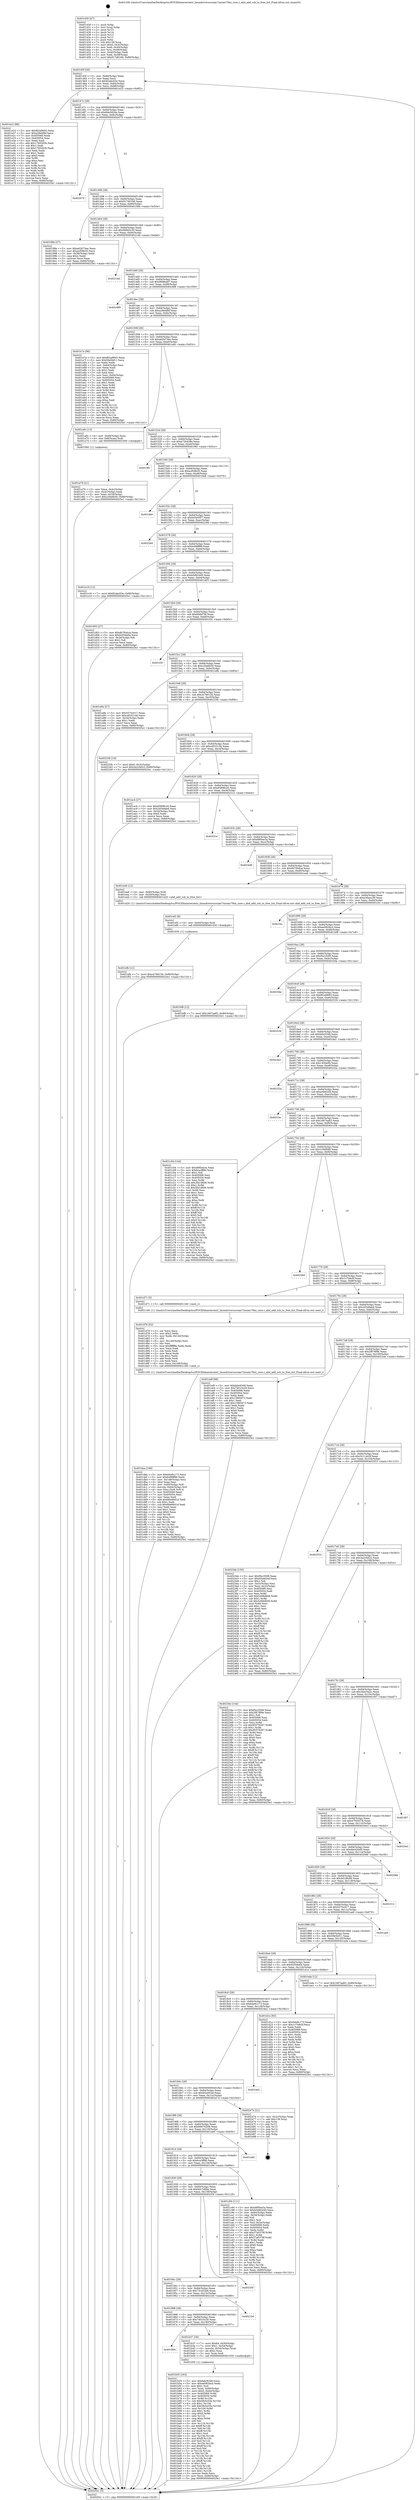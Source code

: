digraph "0x401430" {
  label = "0x401430 (/mnt/c/Users/mathe/Desktop/tcc/POCII/binaries/extr_linuxdriversscsiaic7xxxaic79xx_core.c_ahd_add_scb_to_free_list_Final-ollvm.out::main(0))"
  labelloc = "t"
  node[shape=record]

  Entry [label="",width=0.3,height=0.3,shape=circle,fillcolor=black,style=filled]
  "0x40145f" [label="{
     0x40145f [29]\l
     | [instrs]\l
     &nbsp;&nbsp;0x40145f \<+3\>: mov -0x80(%rbp),%eax\l
     &nbsp;&nbsp;0x401462 \<+2\>: mov %eax,%ecx\l
     &nbsp;&nbsp;0x401464 \<+6\>: sub $0x82abc63e,%ecx\l
     &nbsp;&nbsp;0x40146a \<+6\>: mov %eax,-0x84(%rbp)\l
     &nbsp;&nbsp;0x401470 \<+6\>: mov %ecx,-0x88(%rbp)\l
     &nbsp;&nbsp;0x401476 \<+6\>: je 0000000000401e22 \<main+0x9f2\>\l
  }"]
  "0x401e22" [label="{
     0x401e22 [88]\l
     | [instrs]\l
     &nbsp;&nbsp;0x401e22 \<+5\>: mov $0xf62a9693,%eax\l
     &nbsp;&nbsp;0x401e27 \<+5\>: mov $0xa28d4fbf,%ecx\l
     &nbsp;&nbsp;0x401e2c \<+7\>: mov 0x405068,%edx\l
     &nbsp;&nbsp;0x401e33 \<+7\>: mov 0x405054,%esi\l
     &nbsp;&nbsp;0x401e3a \<+2\>: mov %edx,%edi\l
     &nbsp;&nbsp;0x401e3c \<+6\>: add $0x1760263b,%edi\l
     &nbsp;&nbsp;0x401e42 \<+3\>: sub $0x1,%edi\l
     &nbsp;&nbsp;0x401e45 \<+6\>: sub $0x1760263b,%edi\l
     &nbsp;&nbsp;0x401e4b \<+3\>: imul %edi,%edx\l
     &nbsp;&nbsp;0x401e4e \<+3\>: and $0x1,%edx\l
     &nbsp;&nbsp;0x401e51 \<+3\>: cmp $0x0,%edx\l
     &nbsp;&nbsp;0x401e54 \<+4\>: sete %r8b\l
     &nbsp;&nbsp;0x401e58 \<+3\>: cmp $0xa,%esi\l
     &nbsp;&nbsp;0x401e5b \<+4\>: setl %r9b\l
     &nbsp;&nbsp;0x401e5f \<+3\>: mov %r8b,%r10b\l
     &nbsp;&nbsp;0x401e62 \<+3\>: and %r9b,%r10b\l
     &nbsp;&nbsp;0x401e65 \<+3\>: xor %r9b,%r8b\l
     &nbsp;&nbsp;0x401e68 \<+3\>: or %r8b,%r10b\l
     &nbsp;&nbsp;0x401e6b \<+4\>: test $0x1,%r10b\l
     &nbsp;&nbsp;0x401e6f \<+3\>: cmovne %ecx,%eax\l
     &nbsp;&nbsp;0x401e72 \<+3\>: mov %eax,-0x80(%rbp)\l
     &nbsp;&nbsp;0x401e75 \<+5\>: jmp 00000000004025e1 \<main+0x11b1\>\l
  }"]
  "0x40147c" [label="{
     0x40147c [28]\l
     | [instrs]\l
     &nbsp;&nbsp;0x40147c \<+5\>: jmp 0000000000401481 \<main+0x51\>\l
     &nbsp;&nbsp;0x401481 \<+6\>: mov -0x84(%rbp),%eax\l
     &nbsp;&nbsp;0x401487 \<+5\>: sub $0x84e5824e,%eax\l
     &nbsp;&nbsp;0x40148c \<+6\>: mov %eax,-0x8c(%rbp)\l
     &nbsp;&nbsp;0x401492 \<+6\>: je 0000000000402070 \<main+0xc40\>\l
  }"]
  Exit [label="",width=0.3,height=0.3,shape=circle,fillcolor=black,style=filled,peripheries=2]
  "0x402070" [label="{
     0x402070\l
  }", style=dashed]
  "0x401498" [label="{
     0x401498 [28]\l
     | [instrs]\l
     &nbsp;&nbsp;0x401498 \<+5\>: jmp 000000000040149d \<main+0x6d\>\l
     &nbsp;&nbsp;0x40149d \<+6\>: mov -0x84(%rbp),%eax\l
     &nbsp;&nbsp;0x4014a3 \<+5\>: sub $0x917d0166,%eax\l
     &nbsp;&nbsp;0x4014a8 \<+6\>: mov %eax,-0x90(%rbp)\l
     &nbsp;&nbsp;0x4014ae \<+6\>: je 000000000040198e \<main+0x55e\>\l
  }"]
  "0x401efb" [label="{
     0x401efb [12]\l
     | [instrs]\l
     &nbsp;&nbsp;0x401efb \<+7\>: movl $0xcb76615b,-0x80(%rbp)\l
     &nbsp;&nbsp;0x401f02 \<+5\>: jmp 00000000004025e1 \<main+0x11b1\>\l
  }"]
  "0x40198e" [label="{
     0x40198e [27]\l
     | [instrs]\l
     &nbsp;&nbsp;0x40198e \<+5\>: mov $0xa62b73ee,%eax\l
     &nbsp;&nbsp;0x401993 \<+5\>: mov $0xacf28b20,%ecx\l
     &nbsp;&nbsp;0x401998 \<+3\>: mov -0x38(%rbp),%edx\l
     &nbsp;&nbsp;0x40199b \<+3\>: cmp $0x2,%edx\l
     &nbsp;&nbsp;0x40199e \<+3\>: cmovne %ecx,%eax\l
     &nbsp;&nbsp;0x4019a1 \<+3\>: mov %eax,-0x80(%rbp)\l
     &nbsp;&nbsp;0x4019a4 \<+5\>: jmp 00000000004025e1 \<main+0x11b1\>\l
  }"]
  "0x4014b4" [label="{
     0x4014b4 [28]\l
     | [instrs]\l
     &nbsp;&nbsp;0x4014b4 \<+5\>: jmp 00000000004014b9 \<main+0x89\>\l
     &nbsp;&nbsp;0x4014b9 \<+6\>: mov -0x84(%rbp),%eax\l
     &nbsp;&nbsp;0x4014bf \<+5\>: sub $0x969d3c35,%eax\l
     &nbsp;&nbsp;0x4014c4 \<+6\>: mov %eax,-0x94(%rbp)\l
     &nbsp;&nbsp;0x4014ca \<+6\>: je 00000000004021dd \<main+0xdad\>\l
  }"]
  "0x4025e1" [label="{
     0x4025e1 [5]\l
     | [instrs]\l
     &nbsp;&nbsp;0x4025e1 \<+5\>: jmp 000000000040145f \<main+0x2f\>\l
  }"]
  "0x401430" [label="{
     0x401430 [47]\l
     | [instrs]\l
     &nbsp;&nbsp;0x401430 \<+1\>: push %rbp\l
     &nbsp;&nbsp;0x401431 \<+3\>: mov %rsp,%rbp\l
     &nbsp;&nbsp;0x401434 \<+2\>: push %r15\l
     &nbsp;&nbsp;0x401436 \<+2\>: push %r14\l
     &nbsp;&nbsp;0x401438 \<+2\>: push %r13\l
     &nbsp;&nbsp;0x40143a \<+2\>: push %r12\l
     &nbsp;&nbsp;0x40143c \<+1\>: push %rbx\l
     &nbsp;&nbsp;0x40143d \<+7\>: sub $0x138,%rsp\l
     &nbsp;&nbsp;0x401444 \<+7\>: movl $0x0,-0x3c(%rbp)\l
     &nbsp;&nbsp;0x40144b \<+3\>: mov %edi,-0x40(%rbp)\l
     &nbsp;&nbsp;0x40144e \<+4\>: mov %rsi,-0x48(%rbp)\l
     &nbsp;&nbsp;0x401452 \<+3\>: mov -0x40(%rbp),%edi\l
     &nbsp;&nbsp;0x401455 \<+3\>: mov %edi,-0x38(%rbp)\l
     &nbsp;&nbsp;0x401458 \<+7\>: movl $0x917d0166,-0x80(%rbp)\l
  }"]
  "0x401ef2" [label="{
     0x401ef2 [9]\l
     | [instrs]\l
     &nbsp;&nbsp;0x401ef2 \<+4\>: mov -0x60(%rbp),%rdi\l
     &nbsp;&nbsp;0x401ef6 \<+5\>: call 0000000000401030 \<free@plt\>\l
     | [calls]\l
     &nbsp;&nbsp;0x401030 \{1\} (unknown)\l
  }"]
  "0x4021dd" [label="{
     0x4021dd\l
  }", style=dashed]
  "0x4014d0" [label="{
     0x4014d0 [28]\l
     | [instrs]\l
     &nbsp;&nbsp;0x4014d0 \<+5\>: jmp 00000000004014d5 \<main+0xa5\>\l
     &nbsp;&nbsp;0x4014d5 \<+6\>: mov -0x84(%rbp),%eax\l
     &nbsp;&nbsp;0x4014db \<+5\>: sub $0x989fedd7,%eax\l
     &nbsp;&nbsp;0x4014e0 \<+6\>: mov %eax,-0x98(%rbp)\l
     &nbsp;&nbsp;0x4014e6 \<+6\>: je 0000000000402489 \<main+0x1059\>\l
  }"]
  "0x401daa" [label="{
     0x401daa [108]\l
     | [instrs]\l
     &nbsp;&nbsp;0x401daa \<+5\>: mov $0x64e9c173,%ecx\l
     &nbsp;&nbsp;0x401daf \<+5\>: mov $0xb498ff96,%edx\l
     &nbsp;&nbsp;0x401db4 \<+6\>: mov -0x148(%rbp),%esi\l
     &nbsp;&nbsp;0x401dba \<+3\>: imul %eax,%esi\l
     &nbsp;&nbsp;0x401dbd \<+4\>: mov -0x60(%rbp),%r8\l
     &nbsp;&nbsp;0x401dc1 \<+4\>: movslq -0x64(%rbp),%r9\l
     &nbsp;&nbsp;0x401dc5 \<+4\>: mov %esi,(%r8,%r9,4)\l
     &nbsp;&nbsp;0x401dc9 \<+7\>: mov 0x405068,%eax\l
     &nbsp;&nbsp;0x401dd0 \<+7\>: mov 0x405054,%esi\l
     &nbsp;&nbsp;0x401dd7 \<+2\>: mov %eax,%edi\l
     &nbsp;&nbsp;0x401dd9 \<+6\>: add $0x66e66d1d,%edi\l
     &nbsp;&nbsp;0x401ddf \<+3\>: sub $0x1,%edi\l
     &nbsp;&nbsp;0x401de2 \<+6\>: sub $0x66e66d1d,%edi\l
     &nbsp;&nbsp;0x401de8 \<+3\>: imul %edi,%eax\l
     &nbsp;&nbsp;0x401deb \<+3\>: and $0x1,%eax\l
     &nbsp;&nbsp;0x401dee \<+3\>: cmp $0x0,%eax\l
     &nbsp;&nbsp;0x401df1 \<+4\>: sete %r10b\l
     &nbsp;&nbsp;0x401df5 \<+3\>: cmp $0xa,%esi\l
     &nbsp;&nbsp;0x401df8 \<+4\>: setl %r11b\l
     &nbsp;&nbsp;0x401dfc \<+3\>: mov %r10b,%bl\l
     &nbsp;&nbsp;0x401dff \<+3\>: and %r11b,%bl\l
     &nbsp;&nbsp;0x401e02 \<+3\>: xor %r11b,%r10b\l
     &nbsp;&nbsp;0x401e05 \<+3\>: or %r10b,%bl\l
     &nbsp;&nbsp;0x401e08 \<+3\>: test $0x1,%bl\l
     &nbsp;&nbsp;0x401e0b \<+3\>: cmovne %edx,%ecx\l
     &nbsp;&nbsp;0x401e0e \<+3\>: mov %ecx,-0x80(%rbp)\l
     &nbsp;&nbsp;0x401e11 \<+5\>: jmp 00000000004025e1 \<main+0x11b1\>\l
  }"]
  "0x402489" [label="{
     0x402489\l
  }", style=dashed]
  "0x4014ec" [label="{
     0x4014ec [28]\l
     | [instrs]\l
     &nbsp;&nbsp;0x4014ec \<+5\>: jmp 00000000004014f1 \<main+0xc1\>\l
     &nbsp;&nbsp;0x4014f1 \<+6\>: mov -0x84(%rbp),%eax\l
     &nbsp;&nbsp;0x4014f7 \<+5\>: sub $0xa28d4fbf,%eax\l
     &nbsp;&nbsp;0x4014fc \<+6\>: mov %eax,-0x9c(%rbp)\l
     &nbsp;&nbsp;0x401502 \<+6\>: je 0000000000401e7a \<main+0xa4a\>\l
  }"]
  "0x401d76" [label="{
     0x401d76 [52]\l
     | [instrs]\l
     &nbsp;&nbsp;0x401d76 \<+2\>: xor %ecx,%ecx\l
     &nbsp;&nbsp;0x401d78 \<+5\>: mov $0x2,%edx\l
     &nbsp;&nbsp;0x401d7d \<+6\>: mov %edx,-0x144(%rbp)\l
     &nbsp;&nbsp;0x401d83 \<+1\>: cltd\l
     &nbsp;&nbsp;0x401d84 \<+6\>: mov -0x144(%rbp),%esi\l
     &nbsp;&nbsp;0x401d8a \<+2\>: idiv %esi\l
     &nbsp;&nbsp;0x401d8c \<+6\>: imul $0xfffffffe,%edx,%edx\l
     &nbsp;&nbsp;0x401d92 \<+2\>: mov %ecx,%edi\l
     &nbsp;&nbsp;0x401d94 \<+2\>: sub %edx,%edi\l
     &nbsp;&nbsp;0x401d96 \<+2\>: mov %ecx,%edx\l
     &nbsp;&nbsp;0x401d98 \<+3\>: sub $0x1,%edx\l
     &nbsp;&nbsp;0x401d9b \<+2\>: add %edx,%edi\l
     &nbsp;&nbsp;0x401d9d \<+2\>: sub %edi,%ecx\l
     &nbsp;&nbsp;0x401d9f \<+6\>: mov %ecx,-0x148(%rbp)\l
     &nbsp;&nbsp;0x401da5 \<+5\>: call 0000000000401160 \<next_i\>\l
     | [calls]\l
     &nbsp;&nbsp;0x401160 \{1\} (/mnt/c/Users/mathe/Desktop/tcc/POCII/binaries/extr_linuxdriversscsiaic7xxxaic79xx_core.c_ahd_add_scb_to_free_list_Final-ollvm.out::next_i)\l
  }"]
  "0x401e7a" [label="{
     0x401e7a [96]\l
     | [instrs]\l
     &nbsp;&nbsp;0x401e7a \<+5\>: mov $0xf62a9693,%eax\l
     &nbsp;&nbsp;0x401e7f \<+5\>: mov $0x59e5bf11,%ecx\l
     &nbsp;&nbsp;0x401e84 \<+2\>: xor %edx,%edx\l
     &nbsp;&nbsp;0x401e86 \<+3\>: mov -0x64(%rbp),%esi\l
     &nbsp;&nbsp;0x401e89 \<+2\>: mov %edx,%edi\l
     &nbsp;&nbsp;0x401e8b \<+3\>: sub $0x1,%edi\l
     &nbsp;&nbsp;0x401e8e \<+2\>: sub %edi,%esi\l
     &nbsp;&nbsp;0x401e90 \<+3\>: mov %esi,-0x64(%rbp)\l
     &nbsp;&nbsp;0x401e93 \<+7\>: mov 0x405068,%esi\l
     &nbsp;&nbsp;0x401e9a \<+7\>: mov 0x405054,%edi\l
     &nbsp;&nbsp;0x401ea1 \<+3\>: sub $0x1,%edx\l
     &nbsp;&nbsp;0x401ea4 \<+3\>: mov %esi,%r8d\l
     &nbsp;&nbsp;0x401ea7 \<+3\>: add %edx,%r8d\l
     &nbsp;&nbsp;0x401eaa \<+4\>: imul %r8d,%esi\l
     &nbsp;&nbsp;0x401eae \<+3\>: and $0x1,%esi\l
     &nbsp;&nbsp;0x401eb1 \<+3\>: cmp $0x0,%esi\l
     &nbsp;&nbsp;0x401eb4 \<+4\>: sete %r9b\l
     &nbsp;&nbsp;0x401eb8 \<+3\>: cmp $0xa,%edi\l
     &nbsp;&nbsp;0x401ebb \<+4\>: setl %r10b\l
     &nbsp;&nbsp;0x401ebf \<+3\>: mov %r9b,%r11b\l
     &nbsp;&nbsp;0x401ec2 \<+3\>: and %r10b,%r11b\l
     &nbsp;&nbsp;0x401ec5 \<+3\>: xor %r10b,%r9b\l
     &nbsp;&nbsp;0x401ec8 \<+3\>: or %r9b,%r11b\l
     &nbsp;&nbsp;0x401ecb \<+4\>: test $0x1,%r11b\l
     &nbsp;&nbsp;0x401ecf \<+3\>: cmovne %ecx,%eax\l
     &nbsp;&nbsp;0x401ed2 \<+3\>: mov %eax,-0x80(%rbp)\l
     &nbsp;&nbsp;0x401ed5 \<+5\>: jmp 00000000004025e1 \<main+0x11b1\>\l
  }"]
  "0x401508" [label="{
     0x401508 [28]\l
     | [instrs]\l
     &nbsp;&nbsp;0x401508 \<+5\>: jmp 000000000040150d \<main+0xdd\>\l
     &nbsp;&nbsp;0x40150d \<+6\>: mov -0x84(%rbp),%eax\l
     &nbsp;&nbsp;0x401513 \<+5\>: sub $0xa62b73ee,%eax\l
     &nbsp;&nbsp;0x401518 \<+6\>: mov %eax,-0xa0(%rbp)\l
     &nbsp;&nbsp;0x40151e \<+6\>: je 0000000000401a6c \<main+0x63c\>\l
  }"]
  "0x401b55" [label="{
     0x401b55 [163]\l
     | [instrs]\l
     &nbsp;&nbsp;0x401b55 \<+5\>: mov $0xfabc6348,%ecx\l
     &nbsp;&nbsp;0x401b5a \<+5\>: mov $0xee082bc4,%edx\l
     &nbsp;&nbsp;0x401b5f \<+3\>: mov $0x1,%sil\l
     &nbsp;&nbsp;0x401b62 \<+4\>: mov %rax,-0x60(%rbp)\l
     &nbsp;&nbsp;0x401b66 \<+7\>: movl $0x0,-0x64(%rbp)\l
     &nbsp;&nbsp;0x401b6d \<+8\>: mov 0x405068,%r8d\l
     &nbsp;&nbsp;0x401b75 \<+8\>: mov 0x405054,%r9d\l
     &nbsp;&nbsp;0x401b7d \<+3\>: mov %r8d,%r10d\l
     &nbsp;&nbsp;0x401b80 \<+7\>: sub $0x5fe5e33e,%r10d\l
     &nbsp;&nbsp;0x401b87 \<+4\>: sub $0x1,%r10d\l
     &nbsp;&nbsp;0x401b8b \<+7\>: add $0x5fe5e33e,%r10d\l
     &nbsp;&nbsp;0x401b92 \<+4\>: imul %r10d,%r8d\l
     &nbsp;&nbsp;0x401b96 \<+4\>: and $0x1,%r8d\l
     &nbsp;&nbsp;0x401b9a \<+4\>: cmp $0x0,%r8d\l
     &nbsp;&nbsp;0x401b9e \<+4\>: sete %r11b\l
     &nbsp;&nbsp;0x401ba2 \<+4\>: cmp $0xa,%r9d\l
     &nbsp;&nbsp;0x401ba6 \<+3\>: setl %bl\l
     &nbsp;&nbsp;0x401ba9 \<+3\>: mov %r11b,%r14b\l
     &nbsp;&nbsp;0x401bac \<+4\>: xor $0xff,%r14b\l
     &nbsp;&nbsp;0x401bb0 \<+3\>: mov %bl,%r15b\l
     &nbsp;&nbsp;0x401bb3 \<+4\>: xor $0xff,%r15b\l
     &nbsp;&nbsp;0x401bb7 \<+4\>: xor $0x1,%sil\l
     &nbsp;&nbsp;0x401bbb \<+3\>: mov %r14b,%r12b\l
     &nbsp;&nbsp;0x401bbe \<+4\>: and $0xff,%r12b\l
     &nbsp;&nbsp;0x401bc2 \<+3\>: and %sil,%r11b\l
     &nbsp;&nbsp;0x401bc5 \<+3\>: mov %r15b,%r13b\l
     &nbsp;&nbsp;0x401bc8 \<+4\>: and $0xff,%r13b\l
     &nbsp;&nbsp;0x401bcc \<+3\>: and %sil,%bl\l
     &nbsp;&nbsp;0x401bcf \<+3\>: or %r11b,%r12b\l
     &nbsp;&nbsp;0x401bd2 \<+3\>: or %bl,%r13b\l
     &nbsp;&nbsp;0x401bd5 \<+3\>: xor %r13b,%r12b\l
     &nbsp;&nbsp;0x401bd8 \<+3\>: or %r15b,%r14b\l
     &nbsp;&nbsp;0x401bdb \<+4\>: xor $0xff,%r14b\l
     &nbsp;&nbsp;0x401bdf \<+4\>: or $0x1,%sil\l
     &nbsp;&nbsp;0x401be3 \<+3\>: and %sil,%r14b\l
     &nbsp;&nbsp;0x401be6 \<+3\>: or %r14b,%r12b\l
     &nbsp;&nbsp;0x401be9 \<+4\>: test $0x1,%r12b\l
     &nbsp;&nbsp;0x401bed \<+3\>: cmovne %edx,%ecx\l
     &nbsp;&nbsp;0x401bf0 \<+3\>: mov %ecx,-0x80(%rbp)\l
     &nbsp;&nbsp;0x401bf3 \<+5\>: jmp 00000000004025e1 \<main+0x11b1\>\l
  }"]
  "0x401a6c" [label="{
     0x401a6c [13]\l
     | [instrs]\l
     &nbsp;&nbsp;0x401a6c \<+4\>: mov -0x48(%rbp),%rax\l
     &nbsp;&nbsp;0x401a70 \<+4\>: mov 0x8(%rax),%rdi\l
     &nbsp;&nbsp;0x401a74 \<+5\>: call 0000000000401060 \<atoi@plt\>\l
     | [calls]\l
     &nbsp;&nbsp;0x401060 \{1\} (unknown)\l
  }"]
  "0x401524" [label="{
     0x401524 [28]\l
     | [instrs]\l
     &nbsp;&nbsp;0x401524 \<+5\>: jmp 0000000000401529 \<main+0xf9\>\l
     &nbsp;&nbsp;0x401529 \<+6\>: mov -0x84(%rbp),%eax\l
     &nbsp;&nbsp;0x40152f \<+5\>: sub $0xa726428e,%eax\l
     &nbsp;&nbsp;0x401534 \<+6\>: mov %eax,-0xa4(%rbp)\l
     &nbsp;&nbsp;0x40153a \<+6\>: je 00000000004019fc \<main+0x5cc\>\l
  }"]
  "0x401a79" [label="{
     0x401a79 [21]\l
     | [instrs]\l
     &nbsp;&nbsp;0x401a79 \<+3\>: mov %eax,-0x4c(%rbp)\l
     &nbsp;&nbsp;0x401a7c \<+3\>: mov -0x4c(%rbp),%eax\l
     &nbsp;&nbsp;0x401a7f \<+3\>: mov %eax,-0x34(%rbp)\l
     &nbsp;&nbsp;0x401a82 \<+7\>: movl $0xc20a6b30,-0x80(%rbp)\l
     &nbsp;&nbsp;0x401a89 \<+5\>: jmp 00000000004025e1 \<main+0x11b1\>\l
  }"]
  "0x401984" [label="{
     0x401984\l
  }", style=dashed]
  "0x4019fc" [label="{
     0x4019fc\l
  }", style=dashed]
  "0x401540" [label="{
     0x401540 [28]\l
     | [instrs]\l
     &nbsp;&nbsp;0x401540 \<+5\>: jmp 0000000000401545 \<main+0x115\>\l
     &nbsp;&nbsp;0x401545 \<+6\>: mov -0x84(%rbp),%eax\l
     &nbsp;&nbsp;0x40154b \<+5\>: sub $0xacf28b20,%eax\l
     &nbsp;&nbsp;0x401550 \<+6\>: mov %eax,-0xa8(%rbp)\l
     &nbsp;&nbsp;0x401556 \<+6\>: je 00000000004019a9 \<main+0x579\>\l
  }"]
  "0x401b37" [label="{
     0x401b37 [30]\l
     | [instrs]\l
     &nbsp;&nbsp;0x401b37 \<+7\>: movl $0x64,-0x50(%rbp)\l
     &nbsp;&nbsp;0x401b3e \<+7\>: movl $0x1,-0x54(%rbp)\l
     &nbsp;&nbsp;0x401b45 \<+4\>: movslq -0x54(%rbp),%rax\l
     &nbsp;&nbsp;0x401b49 \<+4\>: shl $0x2,%rax\l
     &nbsp;&nbsp;0x401b4d \<+3\>: mov %rax,%rdi\l
     &nbsp;&nbsp;0x401b50 \<+5\>: call 0000000000401050 \<malloc@plt\>\l
     | [calls]\l
     &nbsp;&nbsp;0x401050 \{1\} (unknown)\l
  }"]
  "0x4019a9" [label="{
     0x4019a9\l
  }", style=dashed]
  "0x40155c" [label="{
     0x40155c [28]\l
     | [instrs]\l
     &nbsp;&nbsp;0x40155c \<+5\>: jmp 0000000000401561 \<main+0x131\>\l
     &nbsp;&nbsp;0x401561 \<+6\>: mov -0x84(%rbp),%eax\l
     &nbsp;&nbsp;0x401567 \<+5\>: sub $0xb03e5f57,%eax\l
     &nbsp;&nbsp;0x40156c \<+6\>: mov %eax,-0xac(%rbp)\l
     &nbsp;&nbsp;0x401572 \<+6\>: je 000000000040226d \<main+0xe3d\>\l
  }"]
  "0x401968" [label="{
     0x401968 [28]\l
     | [instrs]\l
     &nbsp;&nbsp;0x401968 \<+5\>: jmp 000000000040196d \<main+0x53d\>\l
     &nbsp;&nbsp;0x40196d \<+6\>: mov -0x84(%rbp),%eax\l
     &nbsp;&nbsp;0x401973 \<+5\>: sub $0x74010c29,%eax\l
     &nbsp;&nbsp;0x401978 \<+6\>: mov %eax,-0x140(%rbp)\l
     &nbsp;&nbsp;0x40197e \<+6\>: je 0000000000401b37 \<main+0x707\>\l
  }"]
  "0x40226d" [label="{
     0x40226d\l
  }", style=dashed]
  "0x401578" [label="{
     0x401578 [28]\l
     | [instrs]\l
     &nbsp;&nbsp;0x401578 \<+5\>: jmp 000000000040157d \<main+0x14d\>\l
     &nbsp;&nbsp;0x40157d \<+6\>: mov -0x84(%rbp),%eax\l
     &nbsp;&nbsp;0x401583 \<+5\>: sub $0xb498ff96,%eax\l
     &nbsp;&nbsp;0x401588 \<+6\>: mov %eax,-0xb0(%rbp)\l
     &nbsp;&nbsp;0x40158e \<+6\>: je 0000000000401e16 \<main+0x9e6\>\l
  }"]
  "0x4021b0" [label="{
     0x4021b0\l
  }", style=dashed]
  "0x401e16" [label="{
     0x401e16 [12]\l
     | [instrs]\l
     &nbsp;&nbsp;0x401e16 \<+7\>: movl $0x82abc63e,-0x80(%rbp)\l
     &nbsp;&nbsp;0x401e1d \<+5\>: jmp 00000000004025e1 \<main+0x11b1\>\l
  }"]
  "0x401594" [label="{
     0x401594 [28]\l
     | [instrs]\l
     &nbsp;&nbsp;0x401594 \<+5\>: jmp 0000000000401599 \<main+0x169\>\l
     &nbsp;&nbsp;0x401599 \<+6\>: mov -0x84(%rbp),%eax\l
     &nbsp;&nbsp;0x40159f \<+5\>: sub $0xb5d82449,%eax\l
     &nbsp;&nbsp;0x4015a4 \<+6\>: mov %eax,-0xb4(%rbp)\l
     &nbsp;&nbsp;0x4015aa \<+6\>: je 0000000000401d03 \<main+0x8d3\>\l
  }"]
  "0x40194c" [label="{
     0x40194c [28]\l
     | [instrs]\l
     &nbsp;&nbsp;0x40194c \<+5\>: jmp 0000000000401951 \<main+0x521\>\l
     &nbsp;&nbsp;0x401951 \<+6\>: mov -0x84(%rbp),%eax\l
     &nbsp;&nbsp;0x401957 \<+5\>: sub $0x73c352e8,%eax\l
     &nbsp;&nbsp;0x40195c \<+6\>: mov %eax,-0x13c(%rbp)\l
     &nbsp;&nbsp;0x401962 \<+6\>: je 00000000004021b0 \<main+0xd80\>\l
  }"]
  "0x401d03" [label="{
     0x401d03 [27]\l
     | [instrs]\l
     &nbsp;&nbsp;0x401d03 \<+5\>: mov $0xdb7844ca,%eax\l
     &nbsp;&nbsp;0x401d08 \<+5\>: mov $0x62f34b64,%ecx\l
     &nbsp;&nbsp;0x401d0d \<+3\>: mov -0x2e(%rbp),%dl\l
     &nbsp;&nbsp;0x401d10 \<+3\>: test $0x1,%dl\l
     &nbsp;&nbsp;0x401d13 \<+3\>: cmovne %ecx,%eax\l
     &nbsp;&nbsp;0x401d16 \<+3\>: mov %eax,-0x80(%rbp)\l
     &nbsp;&nbsp;0x401d19 \<+5\>: jmp 00000000004025e1 \<main+0x11b1\>\l
  }"]
  "0x4015b0" [label="{
     0x4015b0 [28]\l
     | [instrs]\l
     &nbsp;&nbsp;0x4015b0 \<+5\>: jmp 00000000004015b5 \<main+0x185\>\l
     &nbsp;&nbsp;0x4015b5 \<+6\>: mov -0x84(%rbp),%eax\l
     &nbsp;&nbsp;0x4015bb \<+5\>: sub $0xbfebf7fd,%eax\l
     &nbsp;&nbsp;0x4015c0 \<+6\>: mov %eax,-0xb8(%rbp)\l
     &nbsp;&nbsp;0x4015c6 \<+6\>: je 0000000000401f3c \<main+0xb0c\>\l
  }"]
  "0x40255f" [label="{
     0x40255f\l
  }", style=dashed]
  "0x401f3c" [label="{
     0x401f3c\l
  }", style=dashed]
  "0x4015cc" [label="{
     0x4015cc [28]\l
     | [instrs]\l
     &nbsp;&nbsp;0x4015cc \<+5\>: jmp 00000000004015d1 \<main+0x1a1\>\l
     &nbsp;&nbsp;0x4015d1 \<+6\>: mov -0x84(%rbp),%eax\l
     &nbsp;&nbsp;0x4015d7 \<+5\>: sub $0xc20a6b30,%eax\l
     &nbsp;&nbsp;0x4015dc \<+6\>: mov %eax,-0xbc(%rbp)\l
     &nbsp;&nbsp;0x4015e2 \<+6\>: je 0000000000401a8e \<main+0x65e\>\l
  }"]
  "0x401930" [label="{
     0x401930 [28]\l
     | [instrs]\l
     &nbsp;&nbsp;0x401930 \<+5\>: jmp 0000000000401935 \<main+0x505\>\l
     &nbsp;&nbsp;0x401935 \<+6\>: mov -0x84(%rbp),%eax\l
     &nbsp;&nbsp;0x40193b \<+5\>: sub $0x6dc7d8de,%eax\l
     &nbsp;&nbsp;0x401940 \<+6\>: mov %eax,-0x138(%rbp)\l
     &nbsp;&nbsp;0x401946 \<+6\>: je 000000000040255f \<main+0x112f\>\l
  }"]
  "0x401a8e" [label="{
     0x401a8e [27]\l
     | [instrs]\l
     &nbsp;&nbsp;0x401a8e \<+5\>: mov $0x5570c017,%eax\l
     &nbsp;&nbsp;0x401a93 \<+5\>: mov $0xcd53214b,%ecx\l
     &nbsp;&nbsp;0x401a98 \<+3\>: mov -0x34(%rbp),%edx\l
     &nbsp;&nbsp;0x401a9b \<+3\>: cmp $0x1,%edx\l
     &nbsp;&nbsp;0x401a9e \<+3\>: cmovl %ecx,%eax\l
     &nbsp;&nbsp;0x401aa1 \<+3\>: mov %eax,-0x80(%rbp)\l
     &nbsp;&nbsp;0x401aa4 \<+5\>: jmp 00000000004025e1 \<main+0x11b1\>\l
  }"]
  "0x4015e8" [label="{
     0x4015e8 [28]\l
     | [instrs]\l
     &nbsp;&nbsp;0x4015e8 \<+5\>: jmp 00000000004015ed \<main+0x1bd\>\l
     &nbsp;&nbsp;0x4015ed \<+6\>: mov -0x84(%rbp),%eax\l
     &nbsp;&nbsp;0x4015f3 \<+5\>: sub $0xcb76615b,%eax\l
     &nbsp;&nbsp;0x4015f8 \<+6\>: mov %eax,-0xc0(%rbp)\l
     &nbsp;&nbsp;0x4015fe \<+6\>: je 000000000040233b \<main+0xf0b\>\l
  }"]
  "0x401c94" [label="{
     0x401c94 [111]\l
     | [instrs]\l
     &nbsp;&nbsp;0x401c94 \<+5\>: mov $0xd9f5ee3a,%eax\l
     &nbsp;&nbsp;0x401c99 \<+5\>: mov $0xb5d82449,%ecx\l
     &nbsp;&nbsp;0x401c9e \<+3\>: mov -0x64(%rbp),%edx\l
     &nbsp;&nbsp;0x401ca1 \<+3\>: cmp -0x54(%rbp),%edx\l
     &nbsp;&nbsp;0x401ca4 \<+4\>: setl %sil\l
     &nbsp;&nbsp;0x401ca8 \<+4\>: and $0x1,%sil\l
     &nbsp;&nbsp;0x401cac \<+4\>: mov %sil,-0x2e(%rbp)\l
     &nbsp;&nbsp;0x401cb0 \<+7\>: mov 0x405068,%edx\l
     &nbsp;&nbsp;0x401cb7 \<+7\>: mov 0x405054,%edi\l
     &nbsp;&nbsp;0x401cbe \<+3\>: mov %edx,%r8d\l
     &nbsp;&nbsp;0x401cc1 \<+7\>: add $0x37a0378f,%r8d\l
     &nbsp;&nbsp;0x401cc8 \<+4\>: sub $0x1,%r8d\l
     &nbsp;&nbsp;0x401ccc \<+7\>: sub $0x37a0378f,%r8d\l
     &nbsp;&nbsp;0x401cd3 \<+4\>: imul %r8d,%edx\l
     &nbsp;&nbsp;0x401cd7 \<+3\>: and $0x1,%edx\l
     &nbsp;&nbsp;0x401cda \<+3\>: cmp $0x0,%edx\l
     &nbsp;&nbsp;0x401cdd \<+4\>: sete %sil\l
     &nbsp;&nbsp;0x401ce1 \<+3\>: cmp $0xa,%edi\l
     &nbsp;&nbsp;0x401ce4 \<+4\>: setl %r9b\l
     &nbsp;&nbsp;0x401ce8 \<+3\>: mov %sil,%r10b\l
     &nbsp;&nbsp;0x401ceb \<+3\>: and %r9b,%r10b\l
     &nbsp;&nbsp;0x401cee \<+3\>: xor %r9b,%sil\l
     &nbsp;&nbsp;0x401cf1 \<+3\>: or %sil,%r10b\l
     &nbsp;&nbsp;0x401cf4 \<+4\>: test $0x1,%r10b\l
     &nbsp;&nbsp;0x401cf8 \<+3\>: cmovne %ecx,%eax\l
     &nbsp;&nbsp;0x401cfb \<+3\>: mov %eax,-0x80(%rbp)\l
     &nbsp;&nbsp;0x401cfe \<+5\>: jmp 00000000004025e1 \<main+0x11b1\>\l
  }"]
  "0x40233b" [label="{
     0x40233b [19]\l
     | [instrs]\l
     &nbsp;&nbsp;0x40233b \<+7\>: movl $0x0,-0x3c(%rbp)\l
     &nbsp;&nbsp;0x402342 \<+7\>: movl $0x3a2c0d23,-0x80(%rbp)\l
     &nbsp;&nbsp;0x402349 \<+5\>: jmp 00000000004025e1 \<main+0x11b1\>\l
  }"]
  "0x401604" [label="{
     0x401604 [28]\l
     | [instrs]\l
     &nbsp;&nbsp;0x401604 \<+5\>: jmp 0000000000401609 \<main+0x1d9\>\l
     &nbsp;&nbsp;0x401609 \<+6\>: mov -0x84(%rbp),%eax\l
     &nbsp;&nbsp;0x40160f \<+5\>: sub $0xcd53214b,%eax\l
     &nbsp;&nbsp;0x401614 \<+6\>: mov %eax,-0xc4(%rbp)\l
     &nbsp;&nbsp;0x40161a \<+6\>: je 0000000000401ac4 \<main+0x694\>\l
  }"]
  "0x401914" [label="{
     0x401914 [28]\l
     | [instrs]\l
     &nbsp;&nbsp;0x401914 \<+5\>: jmp 0000000000401919 \<main+0x4e9\>\l
     &nbsp;&nbsp;0x401919 \<+6\>: mov -0x84(%rbp),%eax\l
     &nbsp;&nbsp;0x40191f \<+5\>: sub $0x6ca3ff9b,%eax\l
     &nbsp;&nbsp;0x401924 \<+6\>: mov %eax,-0x134(%rbp)\l
     &nbsp;&nbsp;0x40192a \<+6\>: je 0000000000401c94 \<main+0x864\>\l
  }"]
  "0x401ac4" [label="{
     0x401ac4 [27]\l
     | [instrs]\l
     &nbsp;&nbsp;0x401ac4 \<+5\>: mov $0xd5898cc6,%eax\l
     &nbsp;&nbsp;0x401ac9 \<+5\>: mov $0x24549abd,%ecx\l
     &nbsp;&nbsp;0x401ace \<+3\>: mov -0x34(%rbp),%edx\l
     &nbsp;&nbsp;0x401ad1 \<+3\>: cmp $0x0,%edx\l
     &nbsp;&nbsp;0x401ad4 \<+3\>: cmove %ecx,%eax\l
     &nbsp;&nbsp;0x401ad7 \<+3\>: mov %eax,-0x80(%rbp)\l
     &nbsp;&nbsp;0x401ada \<+5\>: jmp 00000000004025e1 \<main+0x11b1\>\l
  }"]
  "0x401620" [label="{
     0x401620 [28]\l
     | [instrs]\l
     &nbsp;&nbsp;0x401620 \<+5\>: jmp 0000000000401625 \<main+0x1f5\>\l
     &nbsp;&nbsp;0x401625 \<+6\>: mov -0x84(%rbp),%eax\l
     &nbsp;&nbsp;0x40162b \<+5\>: sub $0xd5898cc6,%eax\l
     &nbsp;&nbsp;0x401630 \<+6\>: mov %eax,-0xc8(%rbp)\l
     &nbsp;&nbsp;0x401636 \<+6\>: je 000000000040231e \<main+0xeee\>\l
  }"]
  "0x401a60" [label="{
     0x401a60\l
  }", style=dashed]
  "0x40231e" [label="{
     0x40231e\l
  }", style=dashed]
  "0x40163c" [label="{
     0x40163c [28]\l
     | [instrs]\l
     &nbsp;&nbsp;0x40163c \<+5\>: jmp 0000000000401641 \<main+0x211\>\l
     &nbsp;&nbsp;0x401641 \<+6\>: mov -0x84(%rbp),%eax\l
     &nbsp;&nbsp;0x401647 \<+5\>: sub $0xd9f5ee3a,%eax\l
     &nbsp;&nbsp;0x40164c \<+6\>: mov %eax,-0xcc(%rbp)\l
     &nbsp;&nbsp;0x401652 \<+6\>: je 00000000004024d6 \<main+0x10a6\>\l
  }"]
  "0x4018f8" [label="{
     0x4018f8 [28]\l
     | [instrs]\l
     &nbsp;&nbsp;0x4018f8 \<+5\>: jmp 00000000004018fd \<main+0x4cd\>\l
     &nbsp;&nbsp;0x4018fd \<+6\>: mov -0x84(%rbp),%eax\l
     &nbsp;&nbsp;0x401903 \<+5\>: sub $0x66676208,%eax\l
     &nbsp;&nbsp;0x401908 \<+6\>: mov %eax,-0x130(%rbp)\l
     &nbsp;&nbsp;0x40190e \<+6\>: je 0000000000401a60 \<main+0x630\>\l
  }"]
  "0x4024d6" [label="{
     0x4024d6\l
  }", style=dashed]
  "0x401658" [label="{
     0x401658 [28]\l
     | [instrs]\l
     &nbsp;&nbsp;0x401658 \<+5\>: jmp 000000000040165d \<main+0x22d\>\l
     &nbsp;&nbsp;0x40165d \<+6\>: mov -0x84(%rbp),%eax\l
     &nbsp;&nbsp;0x401663 \<+5\>: sub $0xdb7844ca,%eax\l
     &nbsp;&nbsp;0x401668 \<+6\>: mov %eax,-0xd0(%rbp)\l
     &nbsp;&nbsp;0x40166e \<+6\>: je 0000000000401ee6 \<main+0xab6\>\l
  }"]
  "0x402474" [label="{
     0x402474 [21]\l
     | [instrs]\l
     &nbsp;&nbsp;0x402474 \<+3\>: mov -0x2c(%rbp),%eax\l
     &nbsp;&nbsp;0x402477 \<+7\>: add $0x138,%rsp\l
     &nbsp;&nbsp;0x40247e \<+1\>: pop %rbx\l
     &nbsp;&nbsp;0x40247f \<+2\>: pop %r12\l
     &nbsp;&nbsp;0x402481 \<+2\>: pop %r13\l
     &nbsp;&nbsp;0x402483 \<+2\>: pop %r14\l
     &nbsp;&nbsp;0x402485 \<+2\>: pop %r15\l
     &nbsp;&nbsp;0x402487 \<+1\>: pop %rbp\l
     &nbsp;&nbsp;0x402488 \<+1\>: ret\l
  }"]
  "0x401ee6" [label="{
     0x401ee6 [12]\l
     | [instrs]\l
     &nbsp;&nbsp;0x401ee6 \<+4\>: mov -0x60(%rbp),%rdi\l
     &nbsp;&nbsp;0x401eea \<+3\>: mov -0x50(%rbp),%esi\l
     &nbsp;&nbsp;0x401eed \<+5\>: call 0000000000401420 \<ahd_add_scb_to_free_list\>\l
     | [calls]\l
     &nbsp;&nbsp;0x401420 \{1\} (/mnt/c/Users/mathe/Desktop/tcc/POCII/binaries/extr_linuxdriversscsiaic7xxxaic79xx_core.c_ahd_add_scb_to_free_list_Final-ollvm.out::ahd_add_scb_to_free_list)\l
  }"]
  "0x401674" [label="{
     0x401674 [28]\l
     | [instrs]\l
     &nbsp;&nbsp;0x401674 \<+5\>: jmp 0000000000401679 \<main+0x249\>\l
     &nbsp;&nbsp;0x401679 \<+6\>: mov -0x84(%rbp),%eax\l
     &nbsp;&nbsp;0x40167f \<+5\>: sub $0xe30aec39,%eax\l
     &nbsp;&nbsp;0x401684 \<+6\>: mov %eax,-0xd4(%rbp)\l
     &nbsp;&nbsp;0x40168a \<+6\>: je 0000000000401fcc \<main+0xb9c\>\l
  }"]
  "0x4018dc" [label="{
     0x4018dc [28]\l
     | [instrs]\l
     &nbsp;&nbsp;0x4018dc \<+5\>: jmp 00000000004018e1 \<main+0x4b1\>\l
     &nbsp;&nbsp;0x4018e1 \<+6\>: mov -0x84(%rbp),%eax\l
     &nbsp;&nbsp;0x4018e7 \<+5\>: sub $0x65a402ef,%eax\l
     &nbsp;&nbsp;0x4018ec \<+6\>: mov %eax,-0x12c(%rbp)\l
     &nbsp;&nbsp;0x4018f2 \<+6\>: je 0000000000402474 \<main+0x1044\>\l
  }"]
  "0x401fcc" [label="{
     0x401fcc\l
  }", style=dashed]
  "0x401690" [label="{
     0x401690 [28]\l
     | [instrs]\l
     &nbsp;&nbsp;0x401690 \<+5\>: jmp 0000000000401695 \<main+0x265\>\l
     &nbsp;&nbsp;0x401695 \<+6\>: mov -0x84(%rbp),%eax\l
     &nbsp;&nbsp;0x40169b \<+5\>: sub $0xee082bc4,%eax\l
     &nbsp;&nbsp;0x4016a0 \<+6\>: mov %eax,-0xd8(%rbp)\l
     &nbsp;&nbsp;0x4016a6 \<+6\>: je 0000000000401bf8 \<main+0x7c8\>\l
  }"]
  "0x4024e2" [label="{
     0x4024e2\l
  }", style=dashed]
  "0x401bf8" [label="{
     0x401bf8 [12]\l
     | [instrs]\l
     &nbsp;&nbsp;0x401bf8 \<+7\>: movl $0x1667aa83,-0x80(%rbp)\l
     &nbsp;&nbsp;0x401bff \<+5\>: jmp 00000000004025e1 \<main+0x11b1\>\l
  }"]
  "0x4016ac" [label="{
     0x4016ac [28]\l
     | [instrs]\l
     &nbsp;&nbsp;0x4016ac \<+5\>: jmp 00000000004016b1 \<main+0x281\>\l
     &nbsp;&nbsp;0x4016b1 \<+6\>: mov -0x84(%rbp),%eax\l
     &nbsp;&nbsp;0x4016b7 \<+5\>: sub $0xf5a1f299,%eax\l
     &nbsp;&nbsp;0x4016bc \<+6\>: mov %eax,-0xdc(%rbp)\l
     &nbsp;&nbsp;0x4016c2 \<+6\>: je 00000000004025da \<main+0x11aa\>\l
  }"]
  "0x4018c0" [label="{
     0x4018c0 [28]\l
     | [instrs]\l
     &nbsp;&nbsp;0x4018c0 \<+5\>: jmp 00000000004018c5 \<main+0x495\>\l
     &nbsp;&nbsp;0x4018c5 \<+6\>: mov -0x84(%rbp),%eax\l
     &nbsp;&nbsp;0x4018cb \<+5\>: sub $0x64e9c173,%eax\l
     &nbsp;&nbsp;0x4018d0 \<+6\>: mov %eax,-0x128(%rbp)\l
     &nbsp;&nbsp;0x4018d6 \<+6\>: je 00000000004024e2 \<main+0x10b2\>\l
  }"]
  "0x4025da" [label="{
     0x4025da\l
  }", style=dashed]
  "0x4016c8" [label="{
     0x4016c8 [28]\l
     | [instrs]\l
     &nbsp;&nbsp;0x4016c8 \<+5\>: jmp 00000000004016cd \<main+0x29d\>\l
     &nbsp;&nbsp;0x4016cd \<+6\>: mov -0x84(%rbp),%eax\l
     &nbsp;&nbsp;0x4016d3 \<+5\>: sub $0xf62a9693,%eax\l
     &nbsp;&nbsp;0x4016d8 \<+6\>: mov %eax,-0xe0(%rbp)\l
     &nbsp;&nbsp;0x4016de \<+6\>: je 0000000000402534 \<main+0x1104\>\l
  }"]
  "0x401d1e" [label="{
     0x401d1e [83]\l
     | [instrs]\l
     &nbsp;&nbsp;0x401d1e \<+5\>: mov $0x64e9c173,%eax\l
     &nbsp;&nbsp;0x401d23 \<+5\>: mov $0x1c7bfe5f,%ecx\l
     &nbsp;&nbsp;0x401d28 \<+2\>: xor %edx,%edx\l
     &nbsp;&nbsp;0x401d2a \<+7\>: mov 0x405068,%esi\l
     &nbsp;&nbsp;0x401d31 \<+7\>: mov 0x405054,%edi\l
     &nbsp;&nbsp;0x401d38 \<+3\>: sub $0x1,%edx\l
     &nbsp;&nbsp;0x401d3b \<+3\>: mov %esi,%r8d\l
     &nbsp;&nbsp;0x401d3e \<+3\>: add %edx,%r8d\l
     &nbsp;&nbsp;0x401d41 \<+4\>: imul %r8d,%esi\l
     &nbsp;&nbsp;0x401d45 \<+3\>: and $0x1,%esi\l
     &nbsp;&nbsp;0x401d48 \<+3\>: cmp $0x0,%esi\l
     &nbsp;&nbsp;0x401d4b \<+4\>: sete %r9b\l
     &nbsp;&nbsp;0x401d4f \<+3\>: cmp $0xa,%edi\l
     &nbsp;&nbsp;0x401d52 \<+4\>: setl %r10b\l
     &nbsp;&nbsp;0x401d56 \<+3\>: mov %r9b,%r11b\l
     &nbsp;&nbsp;0x401d59 \<+3\>: and %r10b,%r11b\l
     &nbsp;&nbsp;0x401d5c \<+3\>: xor %r10b,%r9b\l
     &nbsp;&nbsp;0x401d5f \<+3\>: or %r9b,%r11b\l
     &nbsp;&nbsp;0x401d62 \<+4\>: test $0x1,%r11b\l
     &nbsp;&nbsp;0x401d66 \<+3\>: cmovne %ecx,%eax\l
     &nbsp;&nbsp;0x401d69 \<+3\>: mov %eax,-0x80(%rbp)\l
     &nbsp;&nbsp;0x401d6c \<+5\>: jmp 00000000004025e1 \<main+0x11b1\>\l
  }"]
  "0x402534" [label="{
     0x402534\l
  }", style=dashed]
  "0x4016e4" [label="{
     0x4016e4 [28]\l
     | [instrs]\l
     &nbsp;&nbsp;0x4016e4 \<+5\>: jmp 00000000004016e9 \<main+0x2b9\>\l
     &nbsp;&nbsp;0x4016e9 \<+6\>: mov -0x84(%rbp),%eax\l
     &nbsp;&nbsp;0x4016ef \<+5\>: sub $0xfabc6348,%eax\l
     &nbsp;&nbsp;0x4016f4 \<+6\>: mov %eax,-0xe4(%rbp)\l
     &nbsp;&nbsp;0x4016fa \<+6\>: je 00000000004024a1 \<main+0x1071\>\l
  }"]
  "0x4018a4" [label="{
     0x4018a4 [28]\l
     | [instrs]\l
     &nbsp;&nbsp;0x4018a4 \<+5\>: jmp 00000000004018a9 \<main+0x479\>\l
     &nbsp;&nbsp;0x4018a9 \<+6\>: mov -0x84(%rbp),%eax\l
     &nbsp;&nbsp;0x4018af \<+5\>: sub $0x62f34b64,%eax\l
     &nbsp;&nbsp;0x4018b4 \<+6\>: mov %eax,-0x124(%rbp)\l
     &nbsp;&nbsp;0x4018ba \<+6\>: je 0000000000401d1e \<main+0x8ee\>\l
  }"]
  "0x4024a1" [label="{
     0x4024a1\l
  }", style=dashed]
  "0x401700" [label="{
     0x401700 [28]\l
     | [instrs]\l
     &nbsp;&nbsp;0x401700 \<+5\>: jmp 0000000000401705 \<main+0x2d5\>\l
     &nbsp;&nbsp;0x401705 \<+6\>: mov -0x84(%rbp),%eax\l
     &nbsp;&nbsp;0x40170b \<+5\>: sub $0x145be94,%eax\l
     &nbsp;&nbsp;0x401710 \<+6\>: mov %eax,-0xe8(%rbp)\l
     &nbsp;&nbsp;0x401716 \<+6\>: je 000000000040232a \<main+0xefa\>\l
  }"]
  "0x401eda" [label="{
     0x401eda [12]\l
     | [instrs]\l
     &nbsp;&nbsp;0x401eda \<+7\>: movl $0x1667aa83,-0x80(%rbp)\l
     &nbsp;&nbsp;0x401ee1 \<+5\>: jmp 00000000004025e1 \<main+0x11b1\>\l
  }"]
  "0x40232a" [label="{
     0x40232a\l
  }", style=dashed]
  "0x40171c" [label="{
     0x40171c [28]\l
     | [instrs]\l
     &nbsp;&nbsp;0x40171c \<+5\>: jmp 0000000000401721 \<main+0x2f1\>\l
     &nbsp;&nbsp;0x401721 \<+6\>: mov -0x84(%rbp),%eax\l
     &nbsp;&nbsp;0x401727 \<+5\>: sub $0xe4b62d4,%eax\l
     &nbsp;&nbsp;0x40172c \<+6\>: mov %eax,-0xec(%rbp)\l
     &nbsp;&nbsp;0x401732 \<+6\>: je 00000000004021bc \<main+0xd8c\>\l
  }"]
  "0x401888" [label="{
     0x401888 [28]\l
     | [instrs]\l
     &nbsp;&nbsp;0x401888 \<+5\>: jmp 000000000040188d \<main+0x45d\>\l
     &nbsp;&nbsp;0x40188d \<+6\>: mov -0x84(%rbp),%eax\l
     &nbsp;&nbsp;0x401893 \<+5\>: sub $0x59e5bf11,%eax\l
     &nbsp;&nbsp;0x401898 \<+6\>: mov %eax,-0x120(%rbp)\l
     &nbsp;&nbsp;0x40189e \<+6\>: je 0000000000401eda \<main+0xaaa\>\l
  }"]
  "0x4021bc" [label="{
     0x4021bc\l
  }", style=dashed]
  "0x401738" [label="{
     0x401738 [28]\l
     | [instrs]\l
     &nbsp;&nbsp;0x401738 \<+5\>: jmp 000000000040173d \<main+0x30d\>\l
     &nbsp;&nbsp;0x40173d \<+6\>: mov -0x84(%rbp),%eax\l
     &nbsp;&nbsp;0x401743 \<+5\>: sub $0x1667aa83,%eax\l
     &nbsp;&nbsp;0x401748 \<+6\>: mov %eax,-0xf0(%rbp)\l
     &nbsp;&nbsp;0x40174e \<+6\>: je 0000000000401c04 \<main+0x7d4\>\l
  }"]
  "0x401aa9" [label="{
     0x401aa9\l
  }", style=dashed]
  "0x401c04" [label="{
     0x401c04 [144]\l
     | [instrs]\l
     &nbsp;&nbsp;0x401c04 \<+5\>: mov $0xd9f5ee3a,%eax\l
     &nbsp;&nbsp;0x401c09 \<+5\>: mov $0x6ca3ff9b,%ecx\l
     &nbsp;&nbsp;0x401c0e \<+2\>: mov $0x1,%dl\l
     &nbsp;&nbsp;0x401c10 \<+7\>: mov 0x405068,%esi\l
     &nbsp;&nbsp;0x401c17 \<+7\>: mov 0x405054,%edi\l
     &nbsp;&nbsp;0x401c1e \<+3\>: mov %esi,%r8d\l
     &nbsp;&nbsp;0x401c21 \<+7\>: add $0x3fa1d606,%r8d\l
     &nbsp;&nbsp;0x401c28 \<+4\>: sub $0x1,%r8d\l
     &nbsp;&nbsp;0x401c2c \<+7\>: sub $0x3fa1d606,%r8d\l
     &nbsp;&nbsp;0x401c33 \<+4\>: imul %r8d,%esi\l
     &nbsp;&nbsp;0x401c37 \<+3\>: and $0x1,%esi\l
     &nbsp;&nbsp;0x401c3a \<+3\>: cmp $0x0,%esi\l
     &nbsp;&nbsp;0x401c3d \<+4\>: sete %r9b\l
     &nbsp;&nbsp;0x401c41 \<+3\>: cmp $0xa,%edi\l
     &nbsp;&nbsp;0x401c44 \<+4\>: setl %r10b\l
     &nbsp;&nbsp;0x401c48 \<+3\>: mov %r9b,%r11b\l
     &nbsp;&nbsp;0x401c4b \<+4\>: xor $0xff,%r11b\l
     &nbsp;&nbsp;0x401c4f \<+3\>: mov %r10b,%bl\l
     &nbsp;&nbsp;0x401c52 \<+3\>: xor $0xff,%bl\l
     &nbsp;&nbsp;0x401c55 \<+3\>: xor $0x0,%dl\l
     &nbsp;&nbsp;0x401c58 \<+3\>: mov %r11b,%r14b\l
     &nbsp;&nbsp;0x401c5b \<+4\>: and $0x0,%r14b\l
     &nbsp;&nbsp;0x401c5f \<+3\>: and %dl,%r9b\l
     &nbsp;&nbsp;0x401c62 \<+3\>: mov %bl,%r15b\l
     &nbsp;&nbsp;0x401c65 \<+4\>: and $0x0,%r15b\l
     &nbsp;&nbsp;0x401c69 \<+3\>: and %dl,%r10b\l
     &nbsp;&nbsp;0x401c6c \<+3\>: or %r9b,%r14b\l
     &nbsp;&nbsp;0x401c6f \<+3\>: or %r10b,%r15b\l
     &nbsp;&nbsp;0x401c72 \<+3\>: xor %r15b,%r14b\l
     &nbsp;&nbsp;0x401c75 \<+3\>: or %bl,%r11b\l
     &nbsp;&nbsp;0x401c78 \<+4\>: xor $0xff,%r11b\l
     &nbsp;&nbsp;0x401c7c \<+3\>: or $0x0,%dl\l
     &nbsp;&nbsp;0x401c7f \<+3\>: and %dl,%r11b\l
     &nbsp;&nbsp;0x401c82 \<+3\>: or %r11b,%r14b\l
     &nbsp;&nbsp;0x401c85 \<+4\>: test $0x1,%r14b\l
     &nbsp;&nbsp;0x401c89 \<+3\>: cmovne %ecx,%eax\l
     &nbsp;&nbsp;0x401c8c \<+3\>: mov %eax,-0x80(%rbp)\l
     &nbsp;&nbsp;0x401c8f \<+5\>: jmp 00000000004025e1 \<main+0x11b1\>\l
  }"]
  "0x401754" [label="{
     0x401754 [28]\l
     | [instrs]\l
     &nbsp;&nbsp;0x401754 \<+5\>: jmp 0000000000401759 \<main+0x329\>\l
     &nbsp;&nbsp;0x401759 \<+6\>: mov -0x84(%rbp),%eax\l
     &nbsp;&nbsp;0x40175f \<+5\>: sub $0x1c5bf649,%eax\l
     &nbsp;&nbsp;0x401764 \<+6\>: mov %eax,-0xf4(%rbp)\l
     &nbsp;&nbsp;0x40176a \<+6\>: je 00000000004025b9 \<main+0x1189\>\l
  }"]
  "0x40186c" [label="{
     0x40186c [28]\l
     | [instrs]\l
     &nbsp;&nbsp;0x40186c \<+5\>: jmp 0000000000401871 \<main+0x441\>\l
     &nbsp;&nbsp;0x401871 \<+6\>: mov -0x84(%rbp),%eax\l
     &nbsp;&nbsp;0x401877 \<+5\>: sub $0x5570c017,%eax\l
     &nbsp;&nbsp;0x40187c \<+6\>: mov %eax,-0x11c(%rbp)\l
     &nbsp;&nbsp;0x401882 \<+6\>: je 0000000000401aa9 \<main+0x679\>\l
  }"]
  "0x4025b9" [label="{
     0x4025b9\l
  }", style=dashed]
  "0x401770" [label="{
     0x401770 [28]\l
     | [instrs]\l
     &nbsp;&nbsp;0x401770 \<+5\>: jmp 0000000000401775 \<main+0x345\>\l
     &nbsp;&nbsp;0x401775 \<+6\>: mov -0x84(%rbp),%eax\l
     &nbsp;&nbsp;0x40177b \<+5\>: sub $0x1c7bfe5f,%eax\l
     &nbsp;&nbsp;0x401780 \<+6\>: mov %eax,-0xf8(%rbp)\l
     &nbsp;&nbsp;0x401786 \<+6\>: je 0000000000401d71 \<main+0x941\>\l
  }"]
  "0x402312" [label="{
     0x402312\l
  }", style=dashed]
  "0x401d71" [label="{
     0x401d71 [5]\l
     | [instrs]\l
     &nbsp;&nbsp;0x401d71 \<+5\>: call 0000000000401160 \<next_i\>\l
     | [calls]\l
     &nbsp;&nbsp;0x401160 \{1\} (/mnt/c/Users/mathe/Desktop/tcc/POCII/binaries/extr_linuxdriversscsiaic7xxxaic79xx_core.c_ahd_add_scb_to_free_list_Final-ollvm.out::next_i)\l
  }"]
  "0x40178c" [label="{
     0x40178c [28]\l
     | [instrs]\l
     &nbsp;&nbsp;0x40178c \<+5\>: jmp 0000000000401791 \<main+0x361\>\l
     &nbsp;&nbsp;0x401791 \<+6\>: mov -0x84(%rbp),%eax\l
     &nbsp;&nbsp;0x401797 \<+5\>: sub $0x24549abd,%eax\l
     &nbsp;&nbsp;0x40179c \<+6\>: mov %eax,-0xfc(%rbp)\l
     &nbsp;&nbsp;0x4017a2 \<+6\>: je 0000000000401adf \<main+0x6af\>\l
  }"]
  "0x401850" [label="{
     0x401850 [28]\l
     | [instrs]\l
     &nbsp;&nbsp;0x401850 \<+5\>: jmp 0000000000401855 \<main+0x425\>\l
     &nbsp;&nbsp;0x401855 \<+6\>: mov -0x84(%rbp),%eax\l
     &nbsp;&nbsp;0x40185b \<+5\>: sub $0x4d18fc68,%eax\l
     &nbsp;&nbsp;0x401860 \<+6\>: mov %eax,-0x118(%rbp)\l
     &nbsp;&nbsp;0x401866 \<+6\>: je 0000000000402312 \<main+0xee2\>\l
  }"]
  "0x401adf" [label="{
     0x401adf [88]\l
     | [instrs]\l
     &nbsp;&nbsp;0x401adf \<+5\>: mov $0xfabc6348,%eax\l
     &nbsp;&nbsp;0x401ae4 \<+5\>: mov $0x74010c29,%ecx\l
     &nbsp;&nbsp;0x401ae9 \<+7\>: mov 0x405068,%edx\l
     &nbsp;&nbsp;0x401af0 \<+7\>: mov 0x405054,%esi\l
     &nbsp;&nbsp;0x401af7 \<+2\>: mov %edx,%edi\l
     &nbsp;&nbsp;0x401af9 \<+6\>: sub $0x15f65d73,%edi\l
     &nbsp;&nbsp;0x401aff \<+3\>: sub $0x1,%edi\l
     &nbsp;&nbsp;0x401b02 \<+6\>: add $0x15f65d73,%edi\l
     &nbsp;&nbsp;0x401b08 \<+3\>: imul %edi,%edx\l
     &nbsp;&nbsp;0x401b0b \<+3\>: and $0x1,%edx\l
     &nbsp;&nbsp;0x401b0e \<+3\>: cmp $0x0,%edx\l
     &nbsp;&nbsp;0x401b11 \<+4\>: sete %r8b\l
     &nbsp;&nbsp;0x401b15 \<+3\>: cmp $0xa,%esi\l
     &nbsp;&nbsp;0x401b18 \<+4\>: setl %r9b\l
     &nbsp;&nbsp;0x401b1c \<+3\>: mov %r8b,%r10b\l
     &nbsp;&nbsp;0x401b1f \<+3\>: and %r9b,%r10b\l
     &nbsp;&nbsp;0x401b22 \<+3\>: xor %r9b,%r8b\l
     &nbsp;&nbsp;0x401b25 \<+3\>: or %r8b,%r10b\l
     &nbsp;&nbsp;0x401b28 \<+4\>: test $0x1,%r10b\l
     &nbsp;&nbsp;0x401b2c \<+3\>: cmovne %ecx,%eax\l
     &nbsp;&nbsp;0x401b2f \<+3\>: mov %eax,-0x80(%rbp)\l
     &nbsp;&nbsp;0x401b32 \<+5\>: jmp 00000000004025e1 \<main+0x11b1\>\l
  }"]
  "0x4017a8" [label="{
     0x4017a8 [28]\l
     | [instrs]\l
     &nbsp;&nbsp;0x4017a8 \<+5\>: jmp 00000000004017ad \<main+0x37d\>\l
     &nbsp;&nbsp;0x4017ad \<+6\>: mov -0x84(%rbp),%eax\l
     &nbsp;&nbsp;0x4017b3 \<+5\>: sub $0x2f878f9e,%eax\l
     &nbsp;&nbsp;0x4017b8 \<+6\>: mov %eax,-0x100(%rbp)\l
     &nbsp;&nbsp;0x4017be \<+6\>: je 00000000004023de \<main+0xfae\>\l
  }"]
  "0x40208b" [label="{
     0x40208b\l
  }", style=dashed]
  "0x4023de" [label="{
     0x4023de [150]\l
     | [instrs]\l
     &nbsp;&nbsp;0x4023de \<+5\>: mov $0xf5a1f299,%eax\l
     &nbsp;&nbsp;0x4023e3 \<+5\>: mov $0x65a402ef,%ecx\l
     &nbsp;&nbsp;0x4023e8 \<+2\>: mov $0x1,%dl\l
     &nbsp;&nbsp;0x4023ea \<+3\>: mov -0x3c(%rbp),%esi\l
     &nbsp;&nbsp;0x4023ed \<+3\>: mov %esi,-0x2c(%rbp)\l
     &nbsp;&nbsp;0x4023f0 \<+7\>: mov 0x405068,%esi\l
     &nbsp;&nbsp;0x4023f7 \<+7\>: mov 0x405054,%edi\l
     &nbsp;&nbsp;0x4023fe \<+3\>: mov %esi,%r8d\l
     &nbsp;&nbsp;0x402401 \<+7\>: add $0x5268d848,%r8d\l
     &nbsp;&nbsp;0x402408 \<+4\>: sub $0x1,%r8d\l
     &nbsp;&nbsp;0x40240c \<+7\>: sub $0x5268d848,%r8d\l
     &nbsp;&nbsp;0x402413 \<+4\>: imul %r8d,%esi\l
     &nbsp;&nbsp;0x402417 \<+3\>: and $0x1,%esi\l
     &nbsp;&nbsp;0x40241a \<+3\>: cmp $0x0,%esi\l
     &nbsp;&nbsp;0x40241d \<+4\>: sete %r9b\l
     &nbsp;&nbsp;0x402421 \<+3\>: cmp $0xa,%edi\l
     &nbsp;&nbsp;0x402424 \<+4\>: setl %r10b\l
     &nbsp;&nbsp;0x402428 \<+3\>: mov %r9b,%r11b\l
     &nbsp;&nbsp;0x40242b \<+4\>: xor $0xff,%r11b\l
     &nbsp;&nbsp;0x40242f \<+3\>: mov %r10b,%bl\l
     &nbsp;&nbsp;0x402432 \<+3\>: xor $0xff,%bl\l
     &nbsp;&nbsp;0x402435 \<+3\>: xor $0x1,%dl\l
     &nbsp;&nbsp;0x402438 \<+3\>: mov %r11b,%r14b\l
     &nbsp;&nbsp;0x40243b \<+4\>: and $0xff,%r14b\l
     &nbsp;&nbsp;0x40243f \<+3\>: and %dl,%r9b\l
     &nbsp;&nbsp;0x402442 \<+3\>: mov %bl,%r15b\l
     &nbsp;&nbsp;0x402445 \<+4\>: and $0xff,%r15b\l
     &nbsp;&nbsp;0x402449 \<+3\>: and %dl,%r10b\l
     &nbsp;&nbsp;0x40244c \<+3\>: or %r9b,%r14b\l
     &nbsp;&nbsp;0x40244f \<+3\>: or %r10b,%r15b\l
     &nbsp;&nbsp;0x402452 \<+3\>: xor %r15b,%r14b\l
     &nbsp;&nbsp;0x402455 \<+3\>: or %bl,%r11b\l
     &nbsp;&nbsp;0x402458 \<+4\>: xor $0xff,%r11b\l
     &nbsp;&nbsp;0x40245c \<+3\>: or $0x1,%dl\l
     &nbsp;&nbsp;0x40245f \<+3\>: and %dl,%r11b\l
     &nbsp;&nbsp;0x402462 \<+3\>: or %r11b,%r14b\l
     &nbsp;&nbsp;0x402465 \<+4\>: test $0x1,%r14b\l
     &nbsp;&nbsp;0x402469 \<+3\>: cmovne %ecx,%eax\l
     &nbsp;&nbsp;0x40246c \<+3\>: mov %eax,-0x80(%rbp)\l
     &nbsp;&nbsp;0x40246f \<+5\>: jmp 00000000004025e1 \<main+0x11b1\>\l
  }"]
  "0x4017c4" [label="{
     0x4017c4 [28]\l
     | [instrs]\l
     &nbsp;&nbsp;0x4017c4 \<+5\>: jmp 00000000004017c9 \<main+0x399\>\l
     &nbsp;&nbsp;0x4017c9 \<+6\>: mov -0x84(%rbp),%eax\l
     &nbsp;&nbsp;0x4017cf \<+5\>: sub $0x3211443f,%eax\l
     &nbsp;&nbsp;0x4017d4 \<+6\>: mov %eax,-0x104(%rbp)\l
     &nbsp;&nbsp;0x4017da \<+6\>: je 0000000000402553 \<main+0x1123\>\l
  }"]
  "0x401834" [label="{
     0x401834 [28]\l
     | [instrs]\l
     &nbsp;&nbsp;0x401834 \<+5\>: jmp 0000000000401839 \<main+0x409\>\l
     &nbsp;&nbsp;0x401839 \<+6\>: mov -0x84(%rbp),%eax\l
     &nbsp;&nbsp;0x40183f \<+5\>: sub $0x4be42bd5,%eax\l
     &nbsp;&nbsp;0x401844 \<+6\>: mov %eax,-0x114(%rbp)\l
     &nbsp;&nbsp;0x40184a \<+6\>: je 000000000040208b \<main+0xc5b\>\l
  }"]
  "0x402553" [label="{
     0x402553\l
  }", style=dashed]
  "0x4017e0" [label="{
     0x4017e0 [28]\l
     | [instrs]\l
     &nbsp;&nbsp;0x4017e0 \<+5\>: jmp 00000000004017e5 \<main+0x3b5\>\l
     &nbsp;&nbsp;0x4017e5 \<+6\>: mov -0x84(%rbp),%eax\l
     &nbsp;&nbsp;0x4017eb \<+5\>: sub $0x3a2c0d23,%eax\l
     &nbsp;&nbsp;0x4017f0 \<+6\>: mov %eax,-0x108(%rbp)\l
     &nbsp;&nbsp;0x4017f6 \<+6\>: je 000000000040234e \<main+0xf1e\>\l
  }"]
  "0x4020e3" [label="{
     0x4020e3\l
  }", style=dashed]
  "0x40234e" [label="{
     0x40234e [144]\l
     | [instrs]\l
     &nbsp;&nbsp;0x40234e \<+5\>: mov $0xf5a1f299,%eax\l
     &nbsp;&nbsp;0x402353 \<+5\>: mov $0x2f878f9e,%ecx\l
     &nbsp;&nbsp;0x402358 \<+2\>: mov $0x1,%dl\l
     &nbsp;&nbsp;0x40235a \<+7\>: mov 0x405068,%esi\l
     &nbsp;&nbsp;0x402361 \<+7\>: mov 0x405054,%edi\l
     &nbsp;&nbsp;0x402368 \<+3\>: mov %esi,%r8d\l
     &nbsp;&nbsp;0x40236b \<+7\>: sub $0x95578267,%r8d\l
     &nbsp;&nbsp;0x402372 \<+4\>: sub $0x1,%r8d\l
     &nbsp;&nbsp;0x402376 \<+7\>: add $0x95578267,%r8d\l
     &nbsp;&nbsp;0x40237d \<+4\>: imul %r8d,%esi\l
     &nbsp;&nbsp;0x402381 \<+3\>: and $0x1,%esi\l
     &nbsp;&nbsp;0x402384 \<+3\>: cmp $0x0,%esi\l
     &nbsp;&nbsp;0x402387 \<+4\>: sete %r9b\l
     &nbsp;&nbsp;0x40238b \<+3\>: cmp $0xa,%edi\l
     &nbsp;&nbsp;0x40238e \<+4\>: setl %r10b\l
     &nbsp;&nbsp;0x402392 \<+3\>: mov %r9b,%r11b\l
     &nbsp;&nbsp;0x402395 \<+4\>: xor $0xff,%r11b\l
     &nbsp;&nbsp;0x402399 \<+3\>: mov %r10b,%bl\l
     &nbsp;&nbsp;0x40239c \<+3\>: xor $0xff,%bl\l
     &nbsp;&nbsp;0x40239f \<+3\>: xor $0x1,%dl\l
     &nbsp;&nbsp;0x4023a2 \<+3\>: mov %r11b,%r14b\l
     &nbsp;&nbsp;0x4023a5 \<+4\>: and $0xff,%r14b\l
     &nbsp;&nbsp;0x4023a9 \<+3\>: and %dl,%r9b\l
     &nbsp;&nbsp;0x4023ac \<+3\>: mov %bl,%r15b\l
     &nbsp;&nbsp;0x4023af \<+4\>: and $0xff,%r15b\l
     &nbsp;&nbsp;0x4023b3 \<+3\>: and %dl,%r10b\l
     &nbsp;&nbsp;0x4023b6 \<+3\>: or %r9b,%r14b\l
     &nbsp;&nbsp;0x4023b9 \<+3\>: or %r10b,%r15b\l
     &nbsp;&nbsp;0x4023bc \<+3\>: xor %r15b,%r14b\l
     &nbsp;&nbsp;0x4023bf \<+3\>: or %bl,%r11b\l
     &nbsp;&nbsp;0x4023c2 \<+4\>: xor $0xff,%r11b\l
     &nbsp;&nbsp;0x4023c6 \<+3\>: or $0x1,%dl\l
     &nbsp;&nbsp;0x4023c9 \<+3\>: and %dl,%r11b\l
     &nbsp;&nbsp;0x4023cc \<+3\>: or %r11b,%r14b\l
     &nbsp;&nbsp;0x4023cf \<+4\>: test $0x1,%r14b\l
     &nbsp;&nbsp;0x4023d3 \<+3\>: cmovne %ecx,%eax\l
     &nbsp;&nbsp;0x4023d6 \<+3\>: mov %eax,-0x80(%rbp)\l
     &nbsp;&nbsp;0x4023d9 \<+5\>: jmp 00000000004025e1 \<main+0x11b1\>\l
  }"]
  "0x4017fc" [label="{
     0x4017fc [28]\l
     | [instrs]\l
     &nbsp;&nbsp;0x4017fc \<+5\>: jmp 0000000000401801 \<main+0x3d1\>\l
     &nbsp;&nbsp;0x401801 \<+6\>: mov -0x84(%rbp),%eax\l
     &nbsp;&nbsp;0x401807 \<+5\>: sub $0x3be33a2c,%eax\l
     &nbsp;&nbsp;0x40180c \<+6\>: mov %eax,-0x10c(%rbp)\l
     &nbsp;&nbsp;0x401812 \<+6\>: je 0000000000401f07 \<main+0xad7\>\l
  }"]
  "0x401818" [label="{
     0x401818 [28]\l
     | [instrs]\l
     &nbsp;&nbsp;0x401818 \<+5\>: jmp 000000000040181d \<main+0x3ed\>\l
     &nbsp;&nbsp;0x40181d \<+6\>: mov -0x84(%rbp),%eax\l
     &nbsp;&nbsp;0x401823 \<+5\>: sub $0x47934378,%eax\l
     &nbsp;&nbsp;0x401828 \<+6\>: mov %eax,-0x110(%rbp)\l
     &nbsp;&nbsp;0x40182e \<+6\>: je 00000000004020e3 \<main+0xcb3\>\l
  }"]
  "0x401f07" [label="{
     0x401f07\l
  }", style=dashed]
  Entry -> "0x401430" [label=" 1"]
  "0x40145f" -> "0x401e22" [label=" 1"]
  "0x40145f" -> "0x40147c" [label=" 23"]
  "0x402474" -> Exit [label=" 1"]
  "0x40147c" -> "0x402070" [label=" 0"]
  "0x40147c" -> "0x401498" [label=" 23"]
  "0x4023de" -> "0x4025e1" [label=" 1"]
  "0x401498" -> "0x40198e" [label=" 1"]
  "0x401498" -> "0x4014b4" [label=" 22"]
  "0x40198e" -> "0x4025e1" [label=" 1"]
  "0x401430" -> "0x40145f" [label=" 1"]
  "0x4025e1" -> "0x40145f" [label=" 23"]
  "0x40234e" -> "0x4025e1" [label=" 1"]
  "0x4014b4" -> "0x4021dd" [label=" 0"]
  "0x4014b4" -> "0x4014d0" [label=" 22"]
  "0x40233b" -> "0x4025e1" [label=" 1"]
  "0x4014d0" -> "0x402489" [label=" 0"]
  "0x4014d0" -> "0x4014ec" [label=" 22"]
  "0x401efb" -> "0x4025e1" [label=" 1"]
  "0x4014ec" -> "0x401e7a" [label=" 1"]
  "0x4014ec" -> "0x401508" [label=" 21"]
  "0x401ef2" -> "0x401efb" [label=" 1"]
  "0x401508" -> "0x401a6c" [label=" 1"]
  "0x401508" -> "0x401524" [label=" 20"]
  "0x401a6c" -> "0x401a79" [label=" 1"]
  "0x401a79" -> "0x4025e1" [label=" 1"]
  "0x401ee6" -> "0x401ef2" [label=" 1"]
  "0x401524" -> "0x4019fc" [label=" 0"]
  "0x401524" -> "0x401540" [label=" 20"]
  "0x401eda" -> "0x4025e1" [label=" 1"]
  "0x401540" -> "0x4019a9" [label=" 0"]
  "0x401540" -> "0x40155c" [label=" 20"]
  "0x401e7a" -> "0x4025e1" [label=" 1"]
  "0x40155c" -> "0x40226d" [label=" 0"]
  "0x40155c" -> "0x401578" [label=" 20"]
  "0x401e16" -> "0x4025e1" [label=" 1"]
  "0x401578" -> "0x401e16" [label=" 1"]
  "0x401578" -> "0x401594" [label=" 19"]
  "0x401daa" -> "0x4025e1" [label=" 1"]
  "0x401594" -> "0x401d03" [label=" 2"]
  "0x401594" -> "0x4015b0" [label=" 17"]
  "0x401d71" -> "0x401d76" [label=" 1"]
  "0x4015b0" -> "0x401f3c" [label=" 0"]
  "0x4015b0" -> "0x4015cc" [label=" 17"]
  "0x401d1e" -> "0x4025e1" [label=" 1"]
  "0x4015cc" -> "0x401a8e" [label=" 1"]
  "0x4015cc" -> "0x4015e8" [label=" 16"]
  "0x401a8e" -> "0x4025e1" [label=" 1"]
  "0x401c94" -> "0x4025e1" [label=" 2"]
  "0x4015e8" -> "0x40233b" [label=" 1"]
  "0x4015e8" -> "0x401604" [label=" 15"]
  "0x401c04" -> "0x4025e1" [label=" 2"]
  "0x401604" -> "0x401ac4" [label=" 1"]
  "0x401604" -> "0x401620" [label=" 14"]
  "0x401ac4" -> "0x4025e1" [label=" 1"]
  "0x401b55" -> "0x4025e1" [label=" 1"]
  "0x401620" -> "0x40231e" [label=" 0"]
  "0x401620" -> "0x40163c" [label=" 14"]
  "0x401b37" -> "0x401b55" [label=" 1"]
  "0x40163c" -> "0x4024d6" [label=" 0"]
  "0x40163c" -> "0x401658" [label=" 14"]
  "0x401968" -> "0x401b37" [label=" 1"]
  "0x401658" -> "0x401ee6" [label=" 1"]
  "0x401658" -> "0x401674" [label=" 13"]
  "0x401e22" -> "0x4025e1" [label=" 1"]
  "0x401674" -> "0x401fcc" [label=" 0"]
  "0x401674" -> "0x401690" [label=" 13"]
  "0x40194c" -> "0x4021b0" [label=" 0"]
  "0x401690" -> "0x401bf8" [label=" 1"]
  "0x401690" -> "0x4016ac" [label=" 12"]
  "0x401d76" -> "0x401daa" [label=" 1"]
  "0x4016ac" -> "0x4025da" [label=" 0"]
  "0x4016ac" -> "0x4016c8" [label=" 12"]
  "0x401930" -> "0x40255f" [label=" 0"]
  "0x4016c8" -> "0x402534" [label=" 0"]
  "0x4016c8" -> "0x4016e4" [label=" 12"]
  "0x401d03" -> "0x4025e1" [label=" 2"]
  "0x4016e4" -> "0x4024a1" [label=" 0"]
  "0x4016e4" -> "0x401700" [label=" 12"]
  "0x401914" -> "0x401c94" [label=" 2"]
  "0x401700" -> "0x40232a" [label=" 0"]
  "0x401700" -> "0x40171c" [label=" 12"]
  "0x401bf8" -> "0x4025e1" [label=" 1"]
  "0x40171c" -> "0x4021bc" [label=" 0"]
  "0x40171c" -> "0x401738" [label=" 12"]
  "0x4018f8" -> "0x401a60" [label=" 0"]
  "0x401738" -> "0x401c04" [label=" 2"]
  "0x401738" -> "0x401754" [label=" 10"]
  "0x401968" -> "0x401984" [label=" 0"]
  "0x401754" -> "0x4025b9" [label=" 0"]
  "0x401754" -> "0x401770" [label=" 10"]
  "0x4018dc" -> "0x402474" [label=" 1"]
  "0x401770" -> "0x401d71" [label=" 1"]
  "0x401770" -> "0x40178c" [label=" 9"]
  "0x40194c" -> "0x401968" [label=" 1"]
  "0x40178c" -> "0x401adf" [label=" 1"]
  "0x40178c" -> "0x4017a8" [label=" 8"]
  "0x401adf" -> "0x4025e1" [label=" 1"]
  "0x4018c0" -> "0x4024e2" [label=" 0"]
  "0x4017a8" -> "0x4023de" [label=" 1"]
  "0x4017a8" -> "0x4017c4" [label=" 7"]
  "0x401930" -> "0x40194c" [label=" 1"]
  "0x4017c4" -> "0x402553" [label=" 0"]
  "0x4017c4" -> "0x4017e0" [label=" 7"]
  "0x4018a4" -> "0x401d1e" [label=" 1"]
  "0x4017e0" -> "0x40234e" [label=" 1"]
  "0x4017e0" -> "0x4017fc" [label=" 6"]
  "0x401914" -> "0x401930" [label=" 1"]
  "0x4017fc" -> "0x401f07" [label=" 0"]
  "0x4017fc" -> "0x401818" [label=" 6"]
  "0x401888" -> "0x4018a4" [label=" 5"]
  "0x401818" -> "0x4020e3" [label=" 0"]
  "0x401818" -> "0x401834" [label=" 6"]
  "0x4018a4" -> "0x4018c0" [label=" 4"]
  "0x401834" -> "0x40208b" [label=" 0"]
  "0x401834" -> "0x401850" [label=" 6"]
  "0x4018c0" -> "0x4018dc" [label=" 4"]
  "0x401850" -> "0x402312" [label=" 0"]
  "0x401850" -> "0x40186c" [label=" 6"]
  "0x4018dc" -> "0x4018f8" [label=" 3"]
  "0x40186c" -> "0x401aa9" [label=" 0"]
  "0x40186c" -> "0x401888" [label=" 6"]
  "0x4018f8" -> "0x401914" [label=" 3"]
  "0x401888" -> "0x401eda" [label=" 1"]
}
